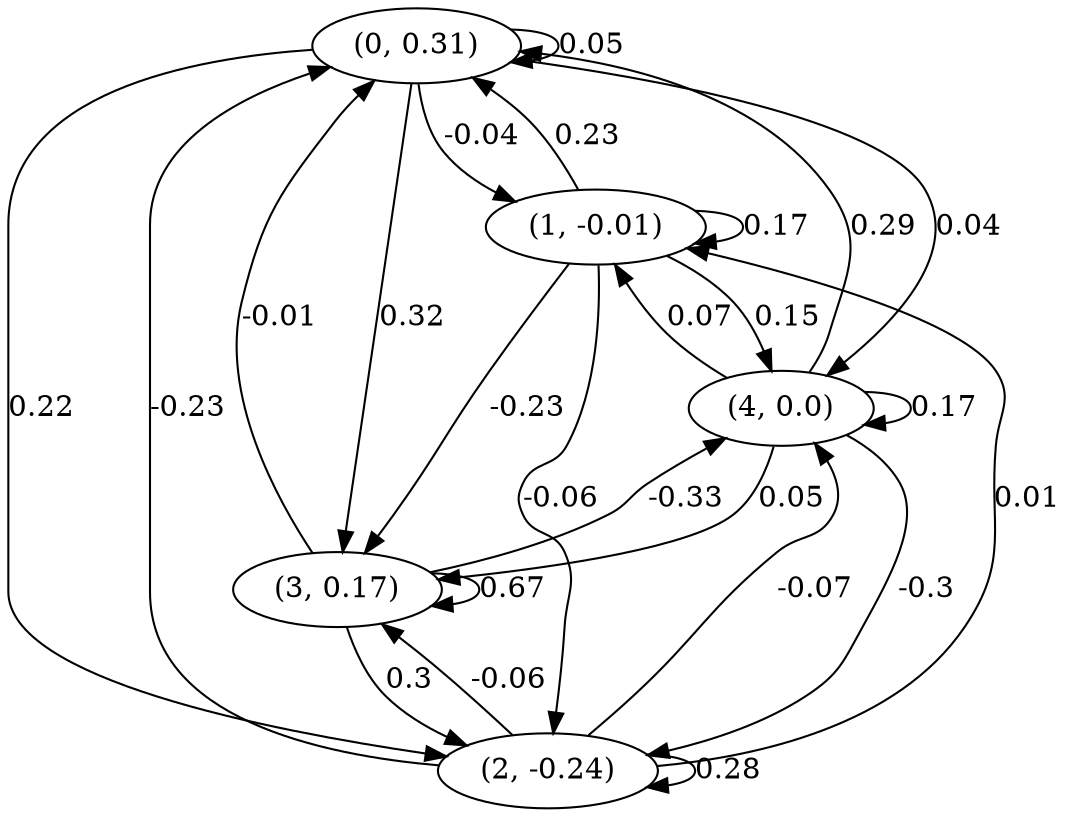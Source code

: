 digraph {
    0 [ label = "(0, 0.31)" ]
    1 [ label = "(1, -0.01)" ]
    2 [ label = "(2, -0.24)" ]
    3 [ label = "(3, 0.17)" ]
    4 [ label = "(4, 0.0)" ]
    0 -> 0 [ label = "0.05" ]
    1 -> 1 [ label = "0.17" ]
    2 -> 2 [ label = "0.28" ]
    3 -> 3 [ label = "0.67" ]
    4 -> 4 [ label = "0.17" ]
    1 -> 0 [ label = "0.23" ]
    2 -> 0 [ label = "-0.23" ]
    3 -> 0 [ label = "-0.01" ]
    4 -> 0 [ label = "0.29" ]
    0 -> 1 [ label = "-0.04" ]
    2 -> 1 [ label = "0.01" ]
    4 -> 1 [ label = "0.07" ]
    0 -> 2 [ label = "0.22" ]
    1 -> 2 [ label = "-0.06" ]
    3 -> 2 [ label = "0.3" ]
    4 -> 2 [ label = "-0.3" ]
    0 -> 3 [ label = "0.32" ]
    1 -> 3 [ label = "-0.23" ]
    2 -> 3 [ label = "-0.06" ]
    4 -> 3 [ label = "0.05" ]
    0 -> 4 [ label = "0.04" ]
    1 -> 4 [ label = "0.15" ]
    2 -> 4 [ label = "-0.07" ]
    3 -> 4 [ label = "-0.33" ]
}

